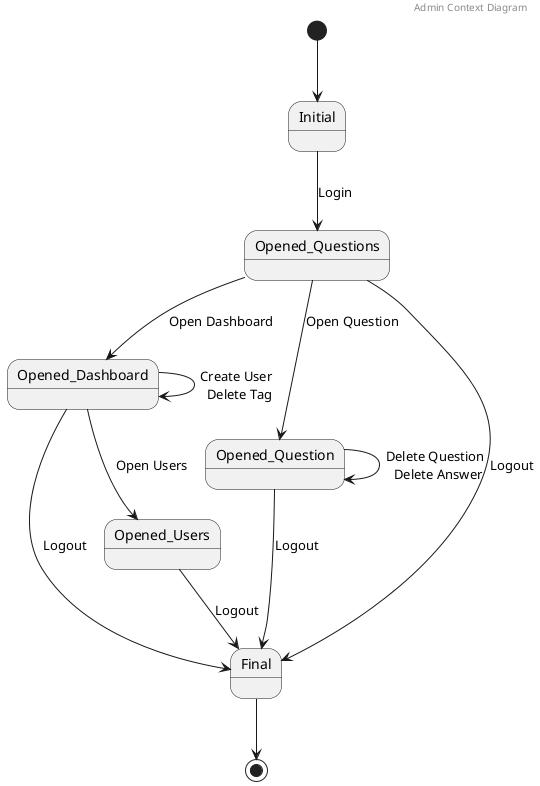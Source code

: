 @startuml

header Admin Context Diagram

[*] --> Initial

Initial --> Opened_Questions: Login

Opened_Questions --> Opened_Dashboard : Open Dashboard
Opened_Questions --> Opened_Question : Open Question
Opened_Question --> Opened_Question : Delete Question \n Delete Answer
Opened_Questions --> Final : Logout
Opened_Question --> Final : Logout

Opened_Dashboard --> Opened_Dashboard : Create User \n Delete Tag
Opened_Dashboard --> Opened_Users : Open Users
Opened_Dashboard --> Final : Logout
Opened_Users--> Final : Logout

Final --> [*]

@enduml